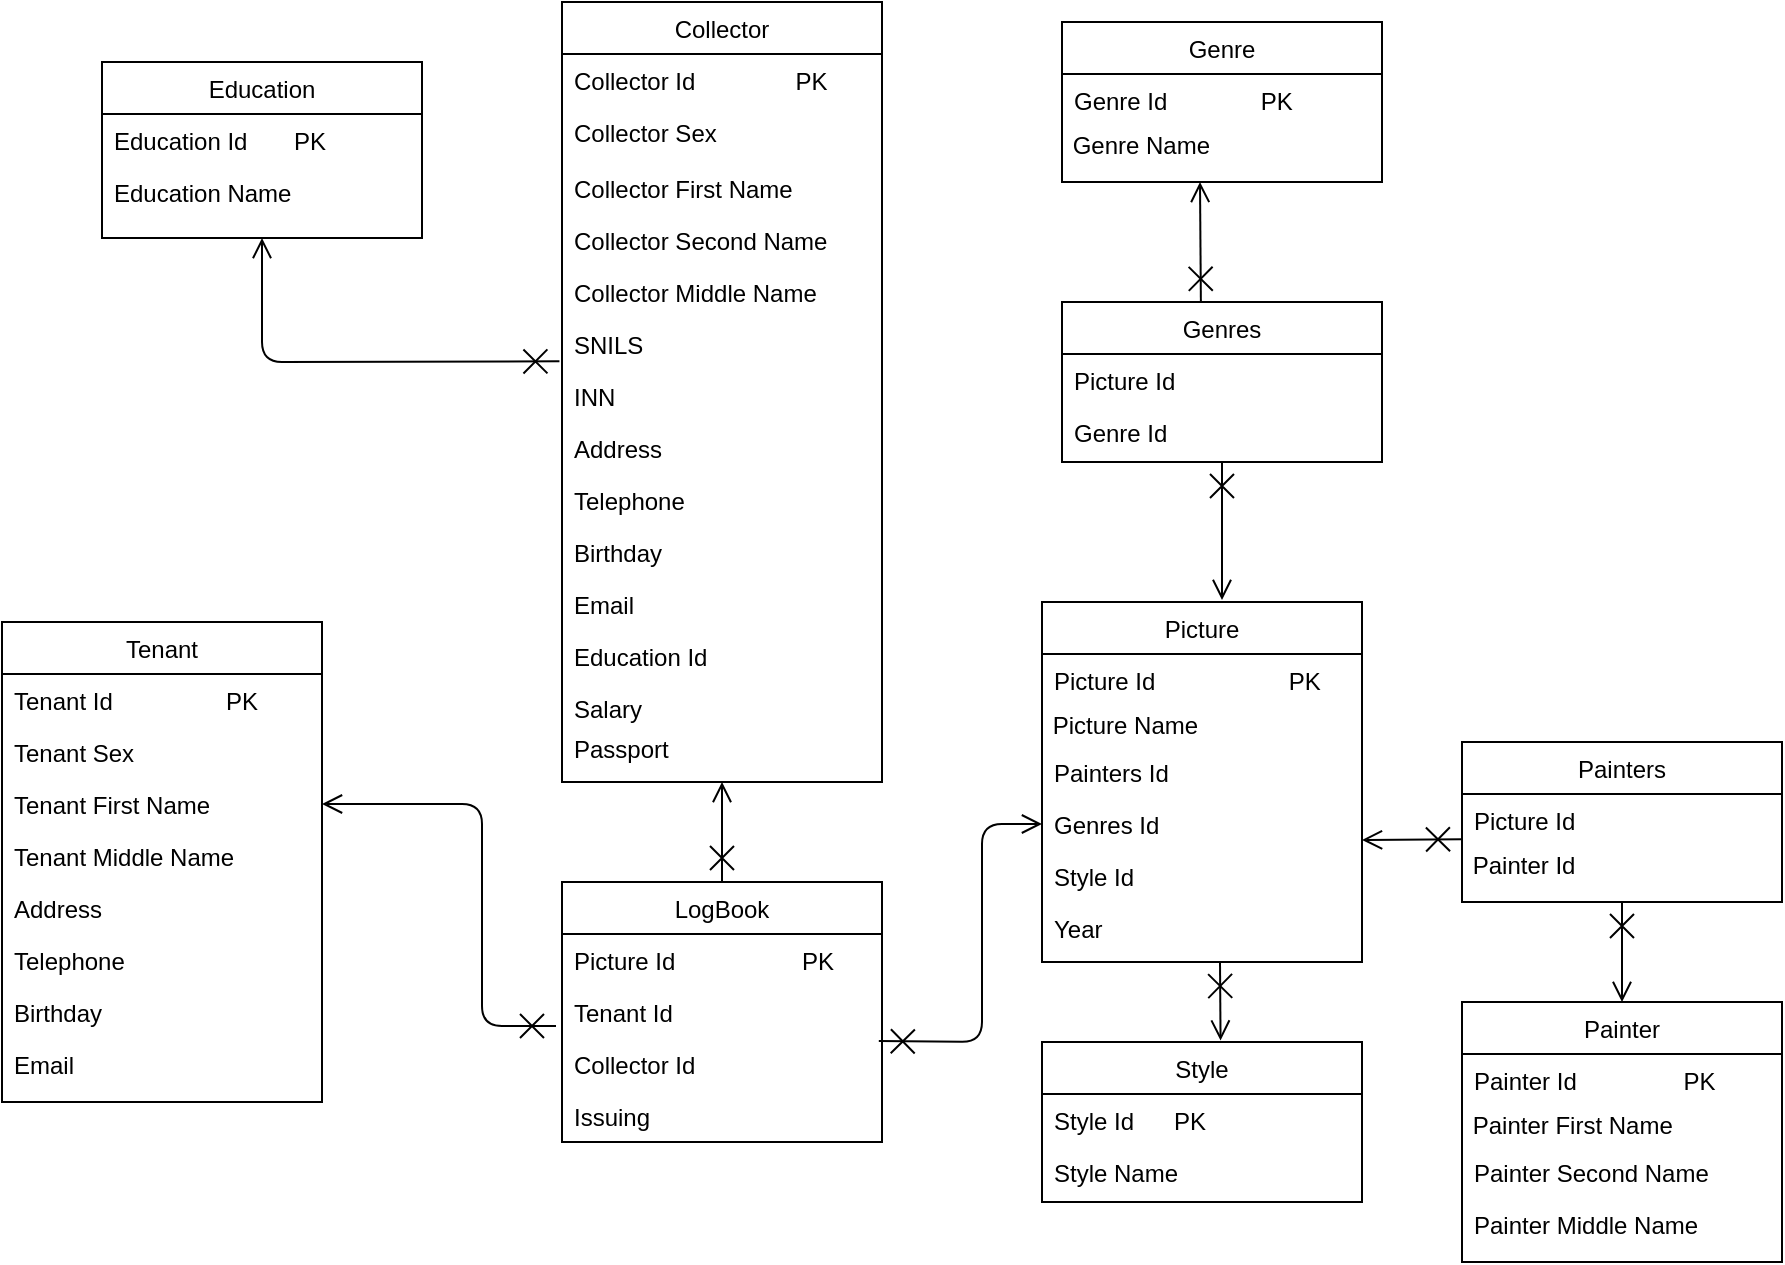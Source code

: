 <mxfile version="13.7.3" type="device"><diagram id="C5RBs43oDa-KdzZeNtuy" name="Page-1"><mxGraphModel dx="1929" dy="582" grid="1" gridSize="10" guides="1" tooltips="1" connect="1" arrows="1" fold="1" page="1" pageScale="1" pageWidth="827" pageHeight="1169" math="0" shadow="0"><root><mxCell id="WIyWlLk6GJQsqaUBKTNV-0"/><mxCell id="WIyWlLk6GJQsqaUBKTNV-1" parent="WIyWlLk6GJQsqaUBKTNV-0"/><mxCell id="zkfFHV4jXpPFQw0GAbJ--6" value="Collector" style="swimlane;fontStyle=0;align=center;verticalAlign=top;childLayout=stackLayout;horizontal=1;startSize=26;horizontalStack=0;resizeParent=1;resizeLast=0;collapsible=1;marginBottom=0;rounded=0;shadow=0;strokeWidth=1;" parent="WIyWlLk6GJQsqaUBKTNV-1" vertex="1"><mxGeometry x="120" y="380" width="160" height="390" as="geometry"><mxRectangle x="130" y="380" width="160" height="26" as="alternateBounds"/></mxGeometry></mxCell><mxCell id="zkfFHV4jXpPFQw0GAbJ--7" value="Collector Id               PK" style="text;align=left;verticalAlign=top;spacingLeft=4;spacingRight=4;overflow=hidden;rotatable=0;points=[[0,0.5],[1,0.5]];portConstraint=eastwest;" parent="zkfFHV4jXpPFQw0GAbJ--6" vertex="1"><mxGeometry y="26" width="160" height="26" as="geometry"/></mxCell><mxCell id="zkfFHV4jXpPFQw0GAbJ--8" value="Collector Sex" style="text;align=left;verticalAlign=top;spacingLeft=4;spacingRight=4;overflow=hidden;rotatable=0;points=[[0,0.5],[1,0.5]];portConstraint=eastwest;rounded=0;shadow=0;html=0;" parent="zkfFHV4jXpPFQw0GAbJ--6" vertex="1"><mxGeometry y="52" width="160" height="28" as="geometry"/></mxCell><mxCell id="zkfFHV4jXpPFQw0GAbJ--11" value="Collector First Name" style="text;align=left;verticalAlign=top;spacingLeft=4;spacingRight=4;overflow=hidden;rotatable=0;points=[[0,0.5],[1,0.5]];portConstraint=eastwest;" parent="zkfFHV4jXpPFQw0GAbJ--6" vertex="1"><mxGeometry y="80" width="160" height="26" as="geometry"/></mxCell><mxCell id="UmHxTOHOlpDjKMEW6kC1-4" value="Collector Second Name" style="text;align=left;verticalAlign=top;spacingLeft=4;spacingRight=4;overflow=hidden;rotatable=0;points=[[0,0.5],[1,0.5]];portConstraint=eastwest;" parent="zkfFHV4jXpPFQw0GAbJ--6" vertex="1"><mxGeometry y="106" width="160" height="26" as="geometry"/></mxCell><mxCell id="UmHxTOHOlpDjKMEW6kC1-5" value="Collector Middle Name" style="text;align=left;verticalAlign=top;spacingLeft=4;spacingRight=4;overflow=hidden;rotatable=0;points=[[0,0.5],[1,0.5]];portConstraint=eastwest;" parent="zkfFHV4jXpPFQw0GAbJ--6" vertex="1"><mxGeometry y="132" width="160" height="26" as="geometry"/></mxCell><mxCell id="UmHxTOHOlpDjKMEW6kC1-6" value="SNILS" style="text;align=left;verticalAlign=top;spacingLeft=4;spacingRight=4;overflow=hidden;rotatable=0;points=[[0,0.5],[1,0.5]];portConstraint=eastwest;" parent="zkfFHV4jXpPFQw0GAbJ--6" vertex="1"><mxGeometry y="158" width="160" height="26" as="geometry"/></mxCell><mxCell id="UmHxTOHOlpDjKMEW6kC1-7" value="INN" style="text;align=left;verticalAlign=top;spacingLeft=4;spacingRight=4;overflow=hidden;rotatable=0;points=[[0,0.5],[1,0.5]];portConstraint=eastwest;" parent="zkfFHV4jXpPFQw0GAbJ--6" vertex="1"><mxGeometry y="184" width="160" height="26" as="geometry"/></mxCell><mxCell id="UmHxTOHOlpDjKMEW6kC1-8" value="Address" style="text;align=left;verticalAlign=top;spacingLeft=4;spacingRight=4;overflow=hidden;rotatable=0;points=[[0,0.5],[1,0.5]];portConstraint=eastwest;" parent="zkfFHV4jXpPFQw0GAbJ--6" vertex="1"><mxGeometry y="210" width="160" height="26" as="geometry"/></mxCell><mxCell id="UmHxTOHOlpDjKMEW6kC1-9" value="Telephone" style="text;align=left;verticalAlign=top;spacingLeft=4;spacingRight=4;overflow=hidden;rotatable=0;points=[[0,0.5],[1,0.5]];portConstraint=eastwest;" parent="zkfFHV4jXpPFQw0GAbJ--6" vertex="1"><mxGeometry y="236" width="160" height="26" as="geometry"/></mxCell><mxCell id="UmHxTOHOlpDjKMEW6kC1-10" value="Birthday" style="text;align=left;verticalAlign=top;spacingLeft=4;spacingRight=4;overflow=hidden;rotatable=0;points=[[0,0.5],[1,0.5]];portConstraint=eastwest;" parent="zkfFHV4jXpPFQw0GAbJ--6" vertex="1"><mxGeometry y="262" width="160" height="26" as="geometry"/></mxCell><mxCell id="UmHxTOHOlpDjKMEW6kC1-11" value="Email" style="text;align=left;verticalAlign=top;spacingLeft=4;spacingRight=4;overflow=hidden;rotatable=0;points=[[0,0.5],[1,0.5]];portConstraint=eastwest;" parent="zkfFHV4jXpPFQw0GAbJ--6" vertex="1"><mxGeometry y="288" width="160" height="26" as="geometry"/></mxCell><mxCell id="UmHxTOHOlpDjKMEW6kC1-12" value="Education Id" style="text;align=left;verticalAlign=top;spacingLeft=4;spacingRight=4;overflow=hidden;rotatable=0;points=[[0,0.5],[1,0.5]];portConstraint=eastwest;" parent="zkfFHV4jXpPFQw0GAbJ--6" vertex="1"><mxGeometry y="314" width="160" height="26" as="geometry"/></mxCell><mxCell id="UmHxTOHOlpDjKMEW6kC1-13" value="Salary" style="text;align=left;verticalAlign=top;spacingLeft=4;spacingRight=4;overflow=hidden;rotatable=0;points=[[0,0.5],[1,0.5]];portConstraint=eastwest;" parent="zkfFHV4jXpPFQw0GAbJ--6" vertex="1"><mxGeometry y="340" width="160" height="20" as="geometry"/></mxCell><mxCell id="UmHxTOHOlpDjKMEW6kC1-15" value="Passport" style="text;align=left;verticalAlign=top;spacingLeft=4;spacingRight=4;overflow=hidden;rotatable=0;points=[[0,0.5],[1,0.5]];portConstraint=eastwest;" parent="zkfFHV4jXpPFQw0GAbJ--6" vertex="1"><mxGeometry y="360" width="160" height="20" as="geometry"/></mxCell><mxCell id="zkfFHV4jXpPFQw0GAbJ--0" value="Education" style="swimlane;fontStyle=0;align=center;verticalAlign=top;childLayout=stackLayout;horizontal=1;startSize=26;horizontalStack=0;resizeParent=1;resizeLast=0;collapsible=1;marginBottom=0;rounded=0;shadow=0;strokeWidth=1;" parent="WIyWlLk6GJQsqaUBKTNV-1" vertex="1"><mxGeometry x="-110" y="410" width="160" height="88" as="geometry"><mxRectangle x="230" y="140" width="160" height="26" as="alternateBounds"/></mxGeometry></mxCell><mxCell id="zkfFHV4jXpPFQw0GAbJ--1" value="Education Id       PK" style="text;align=left;verticalAlign=top;spacingLeft=4;spacingRight=4;overflow=hidden;rotatable=0;points=[[0,0.5],[1,0.5]];portConstraint=eastwest;" parent="zkfFHV4jXpPFQw0GAbJ--0" vertex="1"><mxGeometry y="26" width="160" height="26" as="geometry"/></mxCell><mxCell id="zkfFHV4jXpPFQw0GAbJ--2" value="Education Name" style="text;align=left;verticalAlign=top;spacingLeft=4;spacingRight=4;overflow=hidden;rotatable=0;points=[[0,0.5],[1,0.5]];portConstraint=eastwest;rounded=0;shadow=0;html=0;" parent="zkfFHV4jXpPFQw0GAbJ--0" vertex="1"><mxGeometry y="52" width="160" height="26" as="geometry"/></mxCell><mxCell id="UmHxTOHOlpDjKMEW6kC1-38" value="LogBook" style="swimlane;fontStyle=0;align=center;verticalAlign=top;childLayout=stackLayout;horizontal=1;startSize=26;horizontalStack=0;resizeParent=1;resizeLast=0;collapsible=1;marginBottom=0;rounded=0;shadow=0;strokeWidth=1;" parent="WIyWlLk6GJQsqaUBKTNV-1" vertex="1"><mxGeometry x="120" y="820" width="160" height="130" as="geometry"><mxRectangle x="230" y="140" width="160" height="26" as="alternateBounds"/></mxGeometry></mxCell><mxCell id="UmHxTOHOlpDjKMEW6kC1-41" value="Picture Id                   PK" style="text;align=left;verticalAlign=top;spacingLeft=4;spacingRight=4;overflow=hidden;rotatable=0;points=[[0,0.5],[1,0.5]];portConstraint=eastwest;rounded=0;shadow=0;html=0;" parent="UmHxTOHOlpDjKMEW6kC1-38" vertex="1"><mxGeometry y="26" width="160" height="26" as="geometry"/></mxCell><mxCell id="UmHxTOHOlpDjKMEW6kC1-42" value="Tenant Id" style="text;align=left;verticalAlign=top;spacingLeft=4;spacingRight=4;overflow=hidden;rotatable=0;points=[[0,0.5],[1,0.5]];portConstraint=eastwest;" parent="UmHxTOHOlpDjKMEW6kC1-38" vertex="1"><mxGeometry y="52" width="160" height="26" as="geometry"/></mxCell><mxCell id="UmHxTOHOlpDjKMEW6kC1-43" value="Collector Id" style="text;align=left;verticalAlign=top;spacingLeft=4;spacingRight=4;overflow=hidden;rotatable=0;points=[[0,0.5],[1,0.5]];portConstraint=eastwest;" parent="UmHxTOHOlpDjKMEW6kC1-38" vertex="1"><mxGeometry y="78" width="160" height="26" as="geometry"/></mxCell><mxCell id="UmHxTOHOlpDjKMEW6kC1-67" value="Issuing" style="text;align=left;verticalAlign=top;spacingLeft=4;spacingRight=4;overflow=hidden;rotatable=0;points=[[0,0.5],[1,0.5]];portConstraint=eastwest;" parent="UmHxTOHOlpDjKMEW6kC1-38" vertex="1"><mxGeometry y="104" width="160" height="26" as="geometry"/></mxCell><mxCell id="UmHxTOHOlpDjKMEW6kC1-56" value="" style="endArrow=open;startArrow=cross;endFill=0;startFill=0;endSize=8;startSize=10;html=1;exitX=-0.008;exitY=0.834;exitDx=0;exitDy=0;entryX=0.5;entryY=1;entryDx=0;entryDy=0;exitPerimeter=0;" parent="WIyWlLk6GJQsqaUBKTNV-1" source="UmHxTOHOlpDjKMEW6kC1-6" target="zkfFHV4jXpPFQw0GAbJ--0" edge="1"><mxGeometry width="160" relative="1" as="geometry"><mxPoint x="210" y="280" as="sourcePoint"/><mxPoint x="280" y="200" as="targetPoint"/><Array as="points"><mxPoint x="-30" y="560"/></Array></mxGeometry></mxCell><mxCell id="UmHxTOHOlpDjKMEW6kC1-57" value="" style="endArrow=open;startArrow=cross;endFill=0;startFill=0;endSize=8;startSize=10;html=1;exitX=0.434;exitY=0.005;exitDx=0;exitDy=0;exitPerimeter=0;" parent="WIyWlLk6GJQsqaUBKTNV-1" source="zkfFHV4jXpPFQw0GAbJ--17" edge="1"><mxGeometry width="160" relative="1" as="geometry"><mxPoint x="180" y="630" as="sourcePoint"/><mxPoint x="439" y="470" as="targetPoint"/></mxGeometry></mxCell><mxCell id="UmHxTOHOlpDjKMEW6kC1-58" value="" style="endArrow=open;startArrow=cross;endFill=0;startFill=0;endSize=8;startSize=10;html=1;exitX=0.5;exitY=1;exitDx=0;exitDy=0;entryX=0.5;entryY=0;entryDx=0;entryDy=0;" parent="WIyWlLk6GJQsqaUBKTNV-1" source="UmHxTOHOlpDjKMEW6kC1-35" target="UmHxTOHOlpDjKMEW6kC1-26" edge="1"><mxGeometry width="160" relative="1" as="geometry"><mxPoint x="449.44" y="770.4" as="sourcePoint"/><mxPoint x="450" y="710" as="targetPoint"/></mxGeometry></mxCell><mxCell id="UmHxTOHOlpDjKMEW6kC1-59" value="" style="endArrow=open;startArrow=cross;endFill=0;startFill=0;endSize=8;startSize=10;html=1;exitX=0;exitY=0.868;exitDx=0;exitDy=0;entryX=1;entryY=0.5;entryDx=0;entryDy=0;exitPerimeter=0;" parent="WIyWlLk6GJQsqaUBKTNV-1" source="UmHxTOHOlpDjKMEW6kC1-36" edge="1"><mxGeometry width="160" relative="1" as="geometry"><mxPoint x="660" y="840" as="sourcePoint"/><mxPoint x="520" y="799" as="targetPoint"/></mxGeometry></mxCell><mxCell id="UmHxTOHOlpDjKMEW6kC1-60" value="" style="endArrow=open;startArrow=cross;endFill=0;startFill=0;endSize=8;startSize=10;html=1;" parent="WIyWlLk6GJQsqaUBKTNV-1" edge="1"><mxGeometry width="160" relative="1" as="geometry"><mxPoint x="450" y="610" as="sourcePoint"/><mxPoint x="450" y="679" as="targetPoint"/></mxGeometry></mxCell><mxCell id="UmHxTOHOlpDjKMEW6kC1-61" value="" style="endArrow=open;startArrow=cross;endFill=0;startFill=0;endSize=8;startSize=10;html=1;entryX=0.558;entryY=-0.009;entryDx=0;entryDy=0;entryPerimeter=0;" parent="WIyWlLk6GJQsqaUBKTNV-1" target="UmHxTOHOlpDjKMEW6kC1-53" edge="1"><mxGeometry width="160" relative="1" as="geometry"><mxPoint x="449" y="860" as="sourcePoint"/><mxPoint x="436" y="869" as="targetPoint"/></mxGeometry></mxCell><mxCell id="UmHxTOHOlpDjKMEW6kC1-63" value="" style="endArrow=open;startArrow=cross;endFill=0;startFill=0;endSize=8;startSize=10;html=1;entryX=0.5;entryY=1;entryDx=0;entryDy=0;exitX=0.5;exitY=0;exitDx=0;exitDy=0;" parent="WIyWlLk6GJQsqaUBKTNV-1" source="UmHxTOHOlpDjKMEW6kC1-38" target="zkfFHV4jXpPFQw0GAbJ--6" edge="1"><mxGeometry width="160" relative="1" as="geometry"><mxPoint x="210" y="950" as="sourcePoint"/><mxPoint x="210" y="990" as="targetPoint"/></mxGeometry></mxCell><mxCell id="UmHxTOHOlpDjKMEW6kC1-64" value="" style="endArrow=open;startArrow=cross;endFill=0;startFill=0;endSize=8;startSize=10;html=1;entryX=0;entryY=0.5;entryDx=0;entryDy=0;exitX=0.99;exitY=0.06;exitDx=0;exitDy=0;exitPerimeter=0;" parent="WIyWlLk6GJQsqaUBKTNV-1" source="UmHxTOHOlpDjKMEW6kC1-43" target="UmHxTOHOlpDjKMEW6kC1-22" edge="1"><mxGeometry width="160" relative="1" as="geometry"><mxPoint x="390" y="940" as="sourcePoint"/><mxPoint x="220" y="1000" as="targetPoint"/><Array as="points"><mxPoint x="330" y="900"/><mxPoint x="330" y="791"/></Array></mxGeometry></mxCell><mxCell id="zkfFHV4jXpPFQw0GAbJ--17" value="Genres" style="swimlane;fontStyle=0;align=center;verticalAlign=top;childLayout=stackLayout;horizontal=1;startSize=26;horizontalStack=0;resizeParent=1;resizeLast=0;collapsible=1;marginBottom=0;rounded=0;shadow=0;strokeWidth=1;" parent="WIyWlLk6GJQsqaUBKTNV-1" vertex="1"><mxGeometry x="370" y="530" width="160" height="80" as="geometry"><mxRectangle x="550" y="140" width="160" height="26" as="alternateBounds"/></mxGeometry></mxCell><mxCell id="zkfFHV4jXpPFQw0GAbJ--18" value="Picture Id" style="text;align=left;verticalAlign=top;spacingLeft=4;spacingRight=4;overflow=hidden;rotatable=0;points=[[0,0.5],[1,0.5]];portConstraint=eastwest;" parent="zkfFHV4jXpPFQw0GAbJ--17" vertex="1"><mxGeometry y="26" width="160" height="26" as="geometry"/></mxCell><mxCell id="zkfFHV4jXpPFQw0GAbJ--19" value="Genre Id" style="text;align=left;verticalAlign=top;spacingLeft=4;spacingRight=4;overflow=hidden;rotatable=0;points=[[0,0.5],[1,0.5]];portConstraint=eastwest;rounded=0;shadow=0;html=0;" parent="zkfFHV4jXpPFQw0GAbJ--17" vertex="1"><mxGeometry y="52" width="160" height="26" as="geometry"/></mxCell><mxCell id="UmHxTOHOlpDjKMEW6kC1-0" value="Genre" style="swimlane;fontStyle=0;align=center;verticalAlign=top;childLayout=stackLayout;horizontal=1;startSize=26;horizontalStack=0;resizeParent=1;resizeLast=0;collapsible=1;marginBottom=0;rounded=0;shadow=0;strokeWidth=1;" parent="WIyWlLk6GJQsqaUBKTNV-1" vertex="1"><mxGeometry x="370" y="390" width="160" height="80" as="geometry"><mxRectangle x="550" y="140" width="160" height="26" as="alternateBounds"/></mxGeometry></mxCell><mxCell id="UmHxTOHOlpDjKMEW6kC1-2" value="Genre Id              PK" style="text;align=left;verticalAlign=top;spacingLeft=4;spacingRight=4;overflow=hidden;rotatable=0;points=[[0,0.5],[1,0.5]];portConstraint=eastwest;rounded=0;shadow=0;html=0;" parent="UmHxTOHOlpDjKMEW6kC1-0" vertex="1"><mxGeometry y="26" width="160" height="26" as="geometry"/></mxCell><mxCell id="UmHxTOHOlpDjKMEW6kC1-3" value="&amp;nbsp;Genre Name" style="text;html=1;align=left;verticalAlign=middle;resizable=0;points=[];autosize=1;" parent="UmHxTOHOlpDjKMEW6kC1-0" vertex="1"><mxGeometry y="52" width="160" height="20" as="geometry"/></mxCell><mxCell id="UmHxTOHOlpDjKMEW6kC1-16" value="Picture" style="swimlane;fontStyle=0;align=center;verticalAlign=top;childLayout=stackLayout;horizontal=1;startSize=26;horizontalStack=0;resizeParent=1;resizeLast=0;collapsible=1;marginBottom=0;rounded=0;shadow=0;strokeWidth=1;" parent="WIyWlLk6GJQsqaUBKTNV-1" vertex="1"><mxGeometry x="360" y="680" width="160" height="180" as="geometry"><mxRectangle x="550" y="140" width="160" height="26" as="alternateBounds"/></mxGeometry></mxCell><mxCell id="UmHxTOHOlpDjKMEW6kC1-17" value="Picture Id                    PK" style="text;align=left;verticalAlign=top;spacingLeft=4;spacingRight=4;overflow=hidden;rotatable=0;points=[[0,0.5],[1,0.5]];portConstraint=eastwest;rounded=0;shadow=0;html=0;" parent="UmHxTOHOlpDjKMEW6kC1-16" vertex="1"><mxGeometry y="26" width="160" height="26" as="geometry"/></mxCell><mxCell id="UmHxTOHOlpDjKMEW6kC1-18" value="&amp;nbsp;&lt;span style=&quot;text-align: center&quot;&gt;Picture&amp;nbsp;&lt;/span&gt;Name" style="text;html=1;align=left;verticalAlign=middle;resizable=0;points=[];autosize=1;" parent="UmHxTOHOlpDjKMEW6kC1-16" vertex="1"><mxGeometry y="52" width="160" height="20" as="geometry"/></mxCell><mxCell id="UmHxTOHOlpDjKMEW6kC1-21" value="Painters Id" style="text;align=left;verticalAlign=top;spacingLeft=4;spacingRight=4;overflow=hidden;rotatable=0;points=[[0,0.5],[1,0.5]];portConstraint=eastwest;rounded=0;shadow=0;html=0;" parent="UmHxTOHOlpDjKMEW6kC1-16" vertex="1"><mxGeometry y="72" width="160" height="26" as="geometry"/></mxCell><mxCell id="UmHxTOHOlpDjKMEW6kC1-22" value="Genres Id" style="text;align=left;verticalAlign=top;spacingLeft=4;spacingRight=4;overflow=hidden;rotatable=0;points=[[0,0.5],[1,0.5]];portConstraint=eastwest;rounded=0;shadow=0;html=0;" parent="UmHxTOHOlpDjKMEW6kC1-16" vertex="1"><mxGeometry y="98" width="160" height="26" as="geometry"/></mxCell><mxCell id="UmHxTOHOlpDjKMEW6kC1-23" value="Style Id" style="text;align=left;verticalAlign=top;spacingLeft=4;spacingRight=4;overflow=hidden;rotatable=0;points=[[0,0.5],[1,0.5]];portConstraint=eastwest;rounded=0;shadow=0;html=0;" parent="UmHxTOHOlpDjKMEW6kC1-16" vertex="1"><mxGeometry y="124" width="160" height="26" as="geometry"/></mxCell><mxCell id="UmHxTOHOlpDjKMEW6kC1-25" value="Year" style="text;align=left;verticalAlign=top;spacingLeft=4;spacingRight=4;overflow=hidden;rotatable=0;points=[[0,0.5],[1,0.5]];portConstraint=eastwest;rounded=0;shadow=0;html=0;" parent="UmHxTOHOlpDjKMEW6kC1-16" vertex="1"><mxGeometry y="150" width="160" height="26" as="geometry"/></mxCell><mxCell id="UmHxTOHOlpDjKMEW6kC1-35" value="Painters" style="swimlane;fontStyle=0;align=center;verticalAlign=top;childLayout=stackLayout;horizontal=1;startSize=26;horizontalStack=0;resizeParent=1;resizeLast=0;collapsible=1;marginBottom=0;rounded=0;shadow=0;strokeWidth=1;" parent="WIyWlLk6GJQsqaUBKTNV-1" vertex="1"><mxGeometry x="570" y="750" width="160" height="80" as="geometry"><mxRectangle x="550" y="140" width="160" height="26" as="alternateBounds"/></mxGeometry></mxCell><mxCell id="UmHxTOHOlpDjKMEW6kC1-36" value="Picture Id" style="text;align=left;verticalAlign=top;spacingLeft=4;spacingRight=4;overflow=hidden;rotatable=0;points=[[0,0.5],[1,0.5]];portConstraint=eastwest;rounded=0;shadow=0;html=0;" parent="UmHxTOHOlpDjKMEW6kC1-35" vertex="1"><mxGeometry y="26" width="160" height="26" as="geometry"/></mxCell><mxCell id="UmHxTOHOlpDjKMEW6kC1-37" value="&amp;nbsp;&lt;span style=&quot;text-align: center&quot;&gt;Painter&lt;/span&gt;&amp;nbsp;Id&amp;nbsp; &amp;nbsp; &amp;nbsp; &amp;nbsp; &amp;nbsp; &amp;nbsp; &amp;nbsp; &amp;nbsp; &amp;nbsp;" style="text;html=1;align=left;verticalAlign=middle;resizable=0;points=[];autosize=1;" parent="UmHxTOHOlpDjKMEW6kC1-35" vertex="1"><mxGeometry y="52" width="160" height="20" as="geometry"/></mxCell><mxCell id="UmHxTOHOlpDjKMEW6kC1-26" value="Painter" style="swimlane;fontStyle=0;align=center;verticalAlign=top;childLayout=stackLayout;horizontal=1;startSize=26;horizontalStack=0;resizeParent=1;resizeLast=0;collapsible=1;marginBottom=0;rounded=0;shadow=0;strokeWidth=1;" parent="WIyWlLk6GJQsqaUBKTNV-1" vertex="1"><mxGeometry x="570" y="880" width="160" height="130" as="geometry"><mxRectangle x="550" y="140" width="160" height="26" as="alternateBounds"/></mxGeometry></mxCell><mxCell id="UmHxTOHOlpDjKMEW6kC1-27" value="Painter Id                PK" style="text;align=left;verticalAlign=top;spacingLeft=4;spacingRight=4;overflow=hidden;rotatable=0;points=[[0,0.5],[1,0.5]];portConstraint=eastwest;rounded=0;shadow=0;html=0;" parent="UmHxTOHOlpDjKMEW6kC1-26" vertex="1"><mxGeometry y="26" width="160" height="26" as="geometry"/></mxCell><mxCell id="UmHxTOHOlpDjKMEW6kC1-28" value="&amp;nbsp;&lt;span style=&quot;text-align: center&quot;&gt;Painter&lt;/span&gt;&amp;nbsp;First Name" style="text;html=1;align=left;verticalAlign=middle;resizable=0;points=[];autosize=1;" parent="UmHxTOHOlpDjKMEW6kC1-26" vertex="1"><mxGeometry y="52" width="160" height="20" as="geometry"/></mxCell><mxCell id="UmHxTOHOlpDjKMEW6kC1-29" value="Painter Second Name" style="text;align=left;verticalAlign=top;spacingLeft=4;spacingRight=4;overflow=hidden;rotatable=0;points=[[0,0.5],[1,0.5]];portConstraint=eastwest;rounded=0;shadow=0;html=0;" parent="UmHxTOHOlpDjKMEW6kC1-26" vertex="1"><mxGeometry y="72" width="160" height="26" as="geometry"/></mxCell><mxCell id="UmHxTOHOlpDjKMEW6kC1-31" value="Painter Middle Name" style="text;align=left;verticalAlign=top;spacingLeft=4;spacingRight=4;overflow=hidden;rotatable=0;points=[[0,0.5],[1,0.5]];portConstraint=eastwest;rounded=0;shadow=0;html=0;" parent="UmHxTOHOlpDjKMEW6kC1-26" vertex="1"><mxGeometry y="98" width="160" height="26" as="geometry"/></mxCell><mxCell id="UmHxTOHOlpDjKMEW6kC1-62" value="" style="endArrow=open;startArrow=cross;endFill=0;startFill=0;endSize=8;startSize=10;html=1;entryX=1;entryY=0.5;entryDx=0;entryDy=0;" parent="WIyWlLk6GJQsqaUBKTNV-1" target="UmHxTOHOlpDjKMEW6kC1-47" edge="1"><mxGeometry width="160" relative="1" as="geometry"><mxPoint x="117" y="892" as="sourcePoint"/><mxPoint x="200" y="979" as="targetPoint"/><Array as="points"><mxPoint x="80" y="892"/><mxPoint x="80" y="781"/></Array></mxGeometry></mxCell><mxCell id="UmHxTOHOlpDjKMEW6kC1-44" value="Tenant" style="swimlane;fontStyle=0;align=center;verticalAlign=top;childLayout=stackLayout;horizontal=1;startSize=26;horizontalStack=0;resizeParent=1;resizeLast=0;collapsible=1;marginBottom=0;rounded=0;shadow=0;strokeWidth=1;" parent="WIyWlLk6GJQsqaUBKTNV-1" vertex="1"><mxGeometry x="-160" y="690" width="160" height="240" as="geometry"><mxRectangle x="230" y="140" width="160" height="26" as="alternateBounds"/></mxGeometry></mxCell><mxCell id="UmHxTOHOlpDjKMEW6kC1-45" value="Tenant Id                 PK" style="text;align=left;verticalAlign=top;spacingLeft=4;spacingRight=4;overflow=hidden;rotatable=0;points=[[0,0.5],[1,0.5]];portConstraint=eastwest;rounded=0;shadow=0;html=0;" parent="UmHxTOHOlpDjKMEW6kC1-44" vertex="1"><mxGeometry y="26" width="160" height="26" as="geometry"/></mxCell><mxCell id="UmHxTOHOlpDjKMEW6kC1-46" value="Tenant Sex" style="text;align=left;verticalAlign=top;spacingLeft=4;spacingRight=4;overflow=hidden;rotatable=0;points=[[0,0.5],[1,0.5]];portConstraint=eastwest;" parent="UmHxTOHOlpDjKMEW6kC1-44" vertex="1"><mxGeometry y="52" width="160" height="26" as="geometry"/></mxCell><mxCell id="UmHxTOHOlpDjKMEW6kC1-47" value="Tenant First Name" style="text;align=left;verticalAlign=top;spacingLeft=4;spacingRight=4;overflow=hidden;rotatable=0;points=[[0,0.5],[1,0.5]];portConstraint=eastwest;" parent="UmHxTOHOlpDjKMEW6kC1-44" vertex="1"><mxGeometry y="78" width="160" height="26" as="geometry"/></mxCell><mxCell id="UmHxTOHOlpDjKMEW6kC1-48" value="Tenant Middle Name" style="text;align=left;verticalAlign=top;spacingLeft=4;spacingRight=4;overflow=hidden;rotatable=0;points=[[0,0.5],[1,0.5]];portConstraint=eastwest;" parent="UmHxTOHOlpDjKMEW6kC1-44" vertex="1"><mxGeometry y="104" width="160" height="26" as="geometry"/></mxCell><mxCell id="UmHxTOHOlpDjKMEW6kC1-49" value="Address" style="text;align=left;verticalAlign=top;spacingLeft=4;spacingRight=4;overflow=hidden;rotatable=0;points=[[0,0.5],[1,0.5]];portConstraint=eastwest;" parent="UmHxTOHOlpDjKMEW6kC1-44" vertex="1"><mxGeometry y="130" width="160" height="26" as="geometry"/></mxCell><mxCell id="UmHxTOHOlpDjKMEW6kC1-50" value="Telephone" style="text;align=left;verticalAlign=top;spacingLeft=4;spacingRight=4;overflow=hidden;rotatable=0;points=[[0,0.5],[1,0.5]];portConstraint=eastwest;" parent="UmHxTOHOlpDjKMEW6kC1-44" vertex="1"><mxGeometry y="156" width="160" height="26" as="geometry"/></mxCell><mxCell id="UmHxTOHOlpDjKMEW6kC1-51" value="Birthday" style="text;align=left;verticalAlign=top;spacingLeft=4;spacingRight=4;overflow=hidden;rotatable=0;points=[[0,0.5],[1,0.5]];portConstraint=eastwest;" parent="UmHxTOHOlpDjKMEW6kC1-44" vertex="1"><mxGeometry y="182" width="160" height="26" as="geometry"/></mxCell><mxCell id="UmHxTOHOlpDjKMEW6kC1-52" value="Email" style="text;align=left;verticalAlign=top;spacingLeft=4;spacingRight=4;overflow=hidden;rotatable=0;points=[[0,0.5],[1,0.5]];portConstraint=eastwest;" parent="UmHxTOHOlpDjKMEW6kC1-44" vertex="1"><mxGeometry y="208" width="160" height="26" as="geometry"/></mxCell><mxCell id="UmHxTOHOlpDjKMEW6kC1-53" value="Style" style="swimlane;fontStyle=0;align=center;verticalAlign=top;childLayout=stackLayout;horizontal=1;startSize=26;horizontalStack=0;resizeParent=1;resizeLast=0;collapsible=1;marginBottom=0;rounded=0;shadow=0;strokeWidth=1;" parent="WIyWlLk6GJQsqaUBKTNV-1" vertex="1"><mxGeometry x="360" y="900" width="160" height="80" as="geometry"><mxRectangle x="550" y="140" width="160" height="26" as="alternateBounds"/></mxGeometry></mxCell><mxCell id="UmHxTOHOlpDjKMEW6kC1-54" value="Style Id      PK" style="text;align=left;verticalAlign=top;spacingLeft=4;spacingRight=4;overflow=hidden;rotatable=0;points=[[0,0.5],[1,0.5]];portConstraint=eastwest;" parent="UmHxTOHOlpDjKMEW6kC1-53" vertex="1"><mxGeometry y="26" width="160" height="26" as="geometry"/></mxCell><mxCell id="UmHxTOHOlpDjKMEW6kC1-55" value="Style Name" style="text;align=left;verticalAlign=top;spacingLeft=4;spacingRight=4;overflow=hidden;rotatable=0;points=[[0,0.5],[1,0.5]];portConstraint=eastwest;rounded=0;shadow=0;html=0;" parent="UmHxTOHOlpDjKMEW6kC1-53" vertex="1"><mxGeometry y="52" width="160" height="26" as="geometry"/></mxCell></root></mxGraphModel></diagram></mxfile>